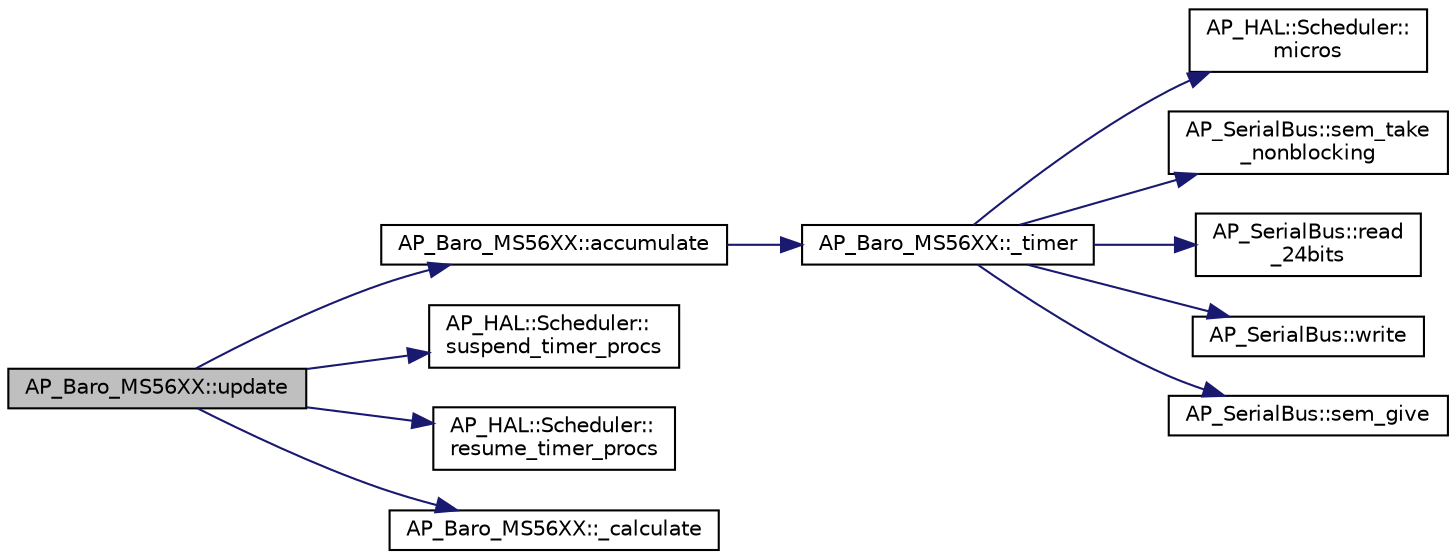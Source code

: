 digraph "AP_Baro_MS56XX::update"
{
 // INTERACTIVE_SVG=YES
  edge [fontname="Helvetica",fontsize="10",labelfontname="Helvetica",labelfontsize="10"];
  node [fontname="Helvetica",fontsize="10",shape=record];
  rankdir="LR";
  Node1 [label="AP_Baro_MS56XX::update",height=0.2,width=0.4,color="black", fillcolor="grey75", style="filled", fontcolor="black"];
  Node1 -> Node2 [color="midnightblue",fontsize="10",style="solid",fontname="Helvetica"];
  Node2 [label="AP_Baro_MS56XX::accumulate",height=0.2,width=0.4,color="black", fillcolor="white", style="filled",URL="$classAP__Baro__MS56XX.html#a7951c11b5bb3d4239e0e1c0d51973532"];
  Node2 -> Node3 [color="midnightblue",fontsize="10",style="solid",fontname="Helvetica"];
  Node3 [label="AP_Baro_MS56XX::_timer",height=0.2,width=0.4,color="black", fillcolor="white", style="filled",URL="$classAP__Baro__MS56XX.html#a5d88be68c0df4f9aa14b7c4e60f1b897"];
  Node3 -> Node4 [color="midnightblue",fontsize="10",style="solid",fontname="Helvetica"];
  Node4 [label="AP_HAL::Scheduler::\lmicros",height=0.2,width=0.4,color="black", fillcolor="white", style="filled",URL="$classAP__HAL_1_1Scheduler.html#add46d722bfb08a16f220e63591654e46"];
  Node3 -> Node5 [color="midnightblue",fontsize="10",style="solid",fontname="Helvetica"];
  Node5 [label="AP_SerialBus::sem_take\l_nonblocking",height=0.2,width=0.4,color="black", fillcolor="white", style="filled",URL="$classAP__SerialBus.html#aa6f2ea7a630df154230bb6dd24adc541"];
  Node3 -> Node6 [color="midnightblue",fontsize="10",style="solid",fontname="Helvetica"];
  Node6 [label="AP_SerialBus::read\l_24bits",height=0.2,width=0.4,color="black", fillcolor="white", style="filled",URL="$classAP__SerialBus.html#a8eb397dd152e865e82ee5b3c5a392f5f"];
  Node3 -> Node7 [color="midnightblue",fontsize="10",style="solid",fontname="Helvetica"];
  Node7 [label="AP_SerialBus::write",height=0.2,width=0.4,color="black", fillcolor="white", style="filled",URL="$classAP__SerialBus.html#a4575e6b5994f69a9cbba8d11272c85eb"];
  Node3 -> Node8 [color="midnightblue",fontsize="10",style="solid",fontname="Helvetica"];
  Node8 [label="AP_SerialBus::sem_give",height=0.2,width=0.4,color="black", fillcolor="white", style="filled",URL="$classAP__SerialBus.html#a5f00921cf638834d5d6aabfbed6461f6"];
  Node1 -> Node9 [color="midnightblue",fontsize="10",style="solid",fontname="Helvetica"];
  Node9 [label="AP_HAL::Scheduler::\lsuspend_timer_procs",height=0.2,width=0.4,color="black", fillcolor="white", style="filled",URL="$classAP__HAL_1_1Scheduler.html#ae7d4952721abae16479fef1f0ca37145"];
  Node1 -> Node10 [color="midnightblue",fontsize="10",style="solid",fontname="Helvetica"];
  Node10 [label="AP_HAL::Scheduler::\lresume_timer_procs",height=0.2,width=0.4,color="black", fillcolor="white", style="filled",URL="$classAP__HAL_1_1Scheduler.html#a7c51e7d405211cac2090dbd456223ef7"];
  Node1 -> Node11 [color="midnightblue",fontsize="10",style="solid",fontname="Helvetica"];
  Node11 [label="AP_Baro_MS56XX::_calculate",height=0.2,width=0.4,color="black", fillcolor="white", style="filled",URL="$classAP__Baro__MS56XX.html#aefe643aeb6e3b8aef36491eb40eb380e"];
}
